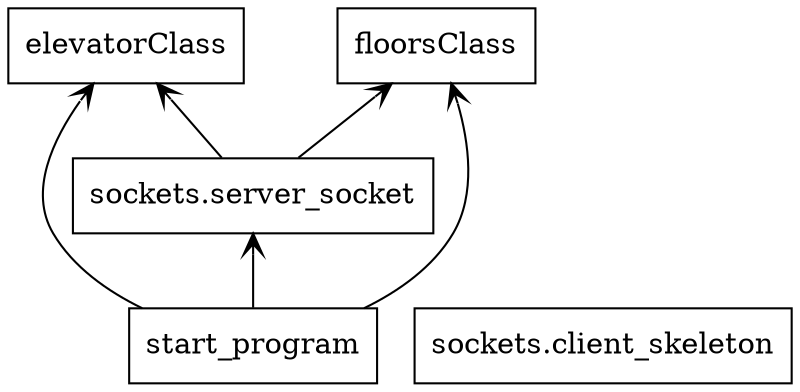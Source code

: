digraph "packages" {
charset="utf-8"
rankdir=BT
"0" [label="elevatorClass", shape="box"];
"1" [label="floorsClass", shape="box"];
"2" [label="sockets.client_skeleton", shape="box"];
"3" [label="sockets.server_socket", shape="box"];
"4" [label="start_program", shape="box"];
"3" -> "0" [arrowhead="open", arrowtail="none"];
"3" -> "1" [arrowhead="open", arrowtail="none"];
"4" -> "0" [arrowhead="open", arrowtail="none"];
"4" -> "1" [arrowhead="open", arrowtail="none"];
"4" -> "3" [arrowhead="open", arrowtail="none"];
}
